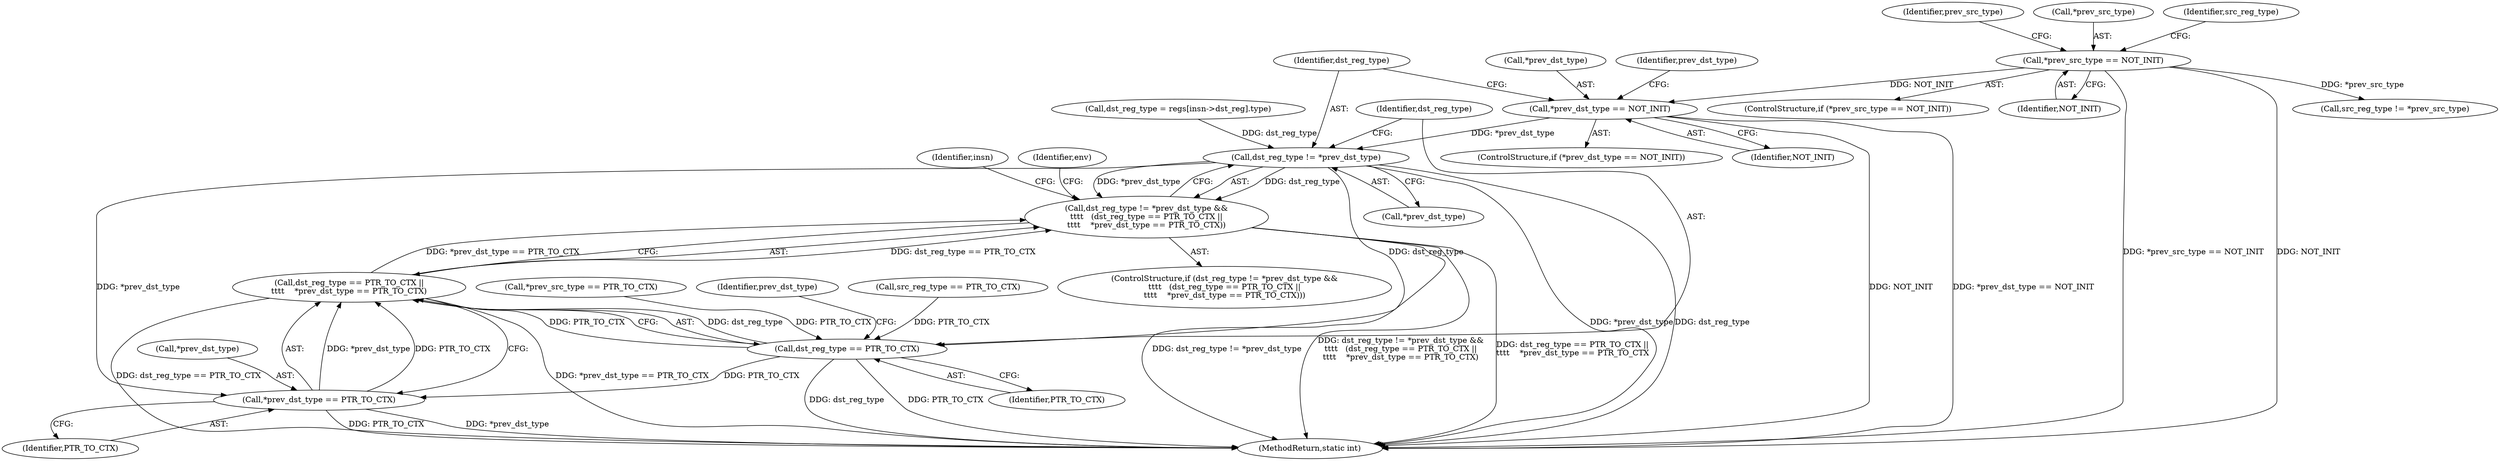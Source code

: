 digraph "0_linux_c131187db2d3fa2f8bf32fdf4e9a4ef805168467_1@pointer" {
"1000549" [label="(Call,*prev_dst_type == NOT_INIT)"];
"1000427" [label="(Call,*prev_src_type == NOT_INIT)"];
"1000561" [label="(Call,dst_reg_type != *prev_dst_type)"];
"1000560" [label="(Call,dst_reg_type != *prev_dst_type &&\n\t\t\t\t   (dst_reg_type == PTR_TO_CTX ||\n\t\t\t\t    *prev_dst_type == PTR_TO_CTX))"];
"1000566" [label="(Call,dst_reg_type == PTR_TO_CTX)"];
"1000565" [label="(Call,dst_reg_type == PTR_TO_CTX ||\n\t\t\t\t    *prev_dst_type == PTR_TO_CTX)"];
"1000569" [label="(Call,*prev_dst_type == PTR_TO_CTX)"];
"1000427" [label="(Call,*prev_src_type == NOT_INIT)"];
"1000439" [label="(Call,src_reg_type != *prev_src_type)"];
"1000560" [label="(Call,dst_reg_type != *prev_dst_type &&\n\t\t\t\t   (dst_reg_type == PTR_TO_CTX ||\n\t\t\t\t    *prev_dst_type == PTR_TO_CTX))"];
"1000562" [label="(Identifier,dst_reg_type)"];
"1000567" [label="(Identifier,dst_reg_type)"];
"1000575" [label="(Identifier,env)"];
"1000566" [label="(Call,dst_reg_type == PTR_TO_CTX)"];
"1000565" [label="(Call,dst_reg_type == PTR_TO_CTX ||\n\t\t\t\t    *prev_dst_type == PTR_TO_CTX)"];
"1000548" [label="(ControlStructure,if (*prev_dst_type == NOT_INIT))"];
"1000561" [label="(Call,dst_reg_type != *prev_dst_type)"];
"1000563" [label="(Call,*prev_dst_type)"];
"1000586" [label="(Identifier,insn)"];
"1000559" [label="(ControlStructure,if (dst_reg_type != *prev_dst_type &&\n\t\t\t\t   (dst_reg_type == PTR_TO_CTX ||\n\t\t\t\t    *prev_dst_type == PTR_TO_CTX)))"];
"1000570" [label="(Call,*prev_dst_type)"];
"1000569" [label="(Call,*prev_dst_type == PTR_TO_CTX)"];
"1000444" [label="(Call,src_reg_type == PTR_TO_CTX)"];
"1000549" [label="(Call,*prev_dst_type == NOT_INIT)"];
"1000550" [label="(Call,*prev_dst_type)"];
"1000434" [label="(Identifier,prev_src_type)"];
"1000572" [label="(Identifier,PTR_TO_CTX)"];
"1000506" [label="(Call,dst_reg_type = regs[insn->dst_reg].type)"];
"1000428" [label="(Call,*prev_src_type)"];
"1000921" [label="(MethodReturn,static int)"];
"1000552" [label="(Identifier,NOT_INIT)"];
"1000426" [label="(ControlStructure,if (*prev_src_type == NOT_INIT))"];
"1000447" [label="(Call,*prev_src_type == PTR_TO_CTX)"];
"1000430" [label="(Identifier,NOT_INIT)"];
"1000568" [label="(Identifier,PTR_TO_CTX)"];
"1000571" [label="(Identifier,prev_dst_type)"];
"1000556" [label="(Identifier,prev_dst_type)"];
"1000440" [label="(Identifier,src_reg_type)"];
"1000549" -> "1000548"  [label="AST: "];
"1000549" -> "1000552"  [label="CFG: "];
"1000550" -> "1000549"  [label="AST: "];
"1000552" -> "1000549"  [label="AST: "];
"1000556" -> "1000549"  [label="CFG: "];
"1000562" -> "1000549"  [label="CFG: "];
"1000549" -> "1000921"  [label="DDG: *prev_dst_type == NOT_INIT"];
"1000549" -> "1000921"  [label="DDG: NOT_INIT"];
"1000427" -> "1000549"  [label="DDG: NOT_INIT"];
"1000549" -> "1000561"  [label="DDG: *prev_dst_type"];
"1000427" -> "1000426"  [label="AST: "];
"1000427" -> "1000430"  [label="CFG: "];
"1000428" -> "1000427"  [label="AST: "];
"1000430" -> "1000427"  [label="AST: "];
"1000434" -> "1000427"  [label="CFG: "];
"1000440" -> "1000427"  [label="CFG: "];
"1000427" -> "1000921"  [label="DDG: *prev_src_type == NOT_INIT"];
"1000427" -> "1000921"  [label="DDG: NOT_INIT"];
"1000427" -> "1000439"  [label="DDG: *prev_src_type"];
"1000561" -> "1000560"  [label="AST: "];
"1000561" -> "1000563"  [label="CFG: "];
"1000562" -> "1000561"  [label="AST: "];
"1000563" -> "1000561"  [label="AST: "];
"1000567" -> "1000561"  [label="CFG: "];
"1000560" -> "1000561"  [label="CFG: "];
"1000561" -> "1000921"  [label="DDG: *prev_dst_type"];
"1000561" -> "1000921"  [label="DDG: dst_reg_type"];
"1000561" -> "1000560"  [label="DDG: dst_reg_type"];
"1000561" -> "1000560"  [label="DDG: *prev_dst_type"];
"1000506" -> "1000561"  [label="DDG: dst_reg_type"];
"1000561" -> "1000566"  [label="DDG: dst_reg_type"];
"1000561" -> "1000569"  [label="DDG: *prev_dst_type"];
"1000560" -> "1000559"  [label="AST: "];
"1000560" -> "1000565"  [label="CFG: "];
"1000565" -> "1000560"  [label="AST: "];
"1000575" -> "1000560"  [label="CFG: "];
"1000586" -> "1000560"  [label="CFG: "];
"1000560" -> "1000921"  [label="DDG: dst_reg_type != *prev_dst_type &&\n\t\t\t\t   (dst_reg_type == PTR_TO_CTX ||\n\t\t\t\t    *prev_dst_type == PTR_TO_CTX)"];
"1000560" -> "1000921"  [label="DDG: dst_reg_type == PTR_TO_CTX ||\n\t\t\t\t    *prev_dst_type == PTR_TO_CTX"];
"1000560" -> "1000921"  [label="DDG: dst_reg_type != *prev_dst_type"];
"1000565" -> "1000560"  [label="DDG: dst_reg_type == PTR_TO_CTX"];
"1000565" -> "1000560"  [label="DDG: *prev_dst_type == PTR_TO_CTX"];
"1000566" -> "1000565"  [label="AST: "];
"1000566" -> "1000568"  [label="CFG: "];
"1000567" -> "1000566"  [label="AST: "];
"1000568" -> "1000566"  [label="AST: "];
"1000571" -> "1000566"  [label="CFG: "];
"1000565" -> "1000566"  [label="CFG: "];
"1000566" -> "1000921"  [label="DDG: PTR_TO_CTX"];
"1000566" -> "1000921"  [label="DDG: dst_reg_type"];
"1000566" -> "1000565"  [label="DDG: dst_reg_type"];
"1000566" -> "1000565"  [label="DDG: PTR_TO_CTX"];
"1000447" -> "1000566"  [label="DDG: PTR_TO_CTX"];
"1000444" -> "1000566"  [label="DDG: PTR_TO_CTX"];
"1000566" -> "1000569"  [label="DDG: PTR_TO_CTX"];
"1000565" -> "1000569"  [label="CFG: "];
"1000569" -> "1000565"  [label="AST: "];
"1000565" -> "1000921"  [label="DDG: *prev_dst_type == PTR_TO_CTX"];
"1000565" -> "1000921"  [label="DDG: dst_reg_type == PTR_TO_CTX"];
"1000569" -> "1000565"  [label="DDG: *prev_dst_type"];
"1000569" -> "1000565"  [label="DDG: PTR_TO_CTX"];
"1000569" -> "1000572"  [label="CFG: "];
"1000570" -> "1000569"  [label="AST: "];
"1000572" -> "1000569"  [label="AST: "];
"1000569" -> "1000921"  [label="DDG: PTR_TO_CTX"];
"1000569" -> "1000921"  [label="DDG: *prev_dst_type"];
}
